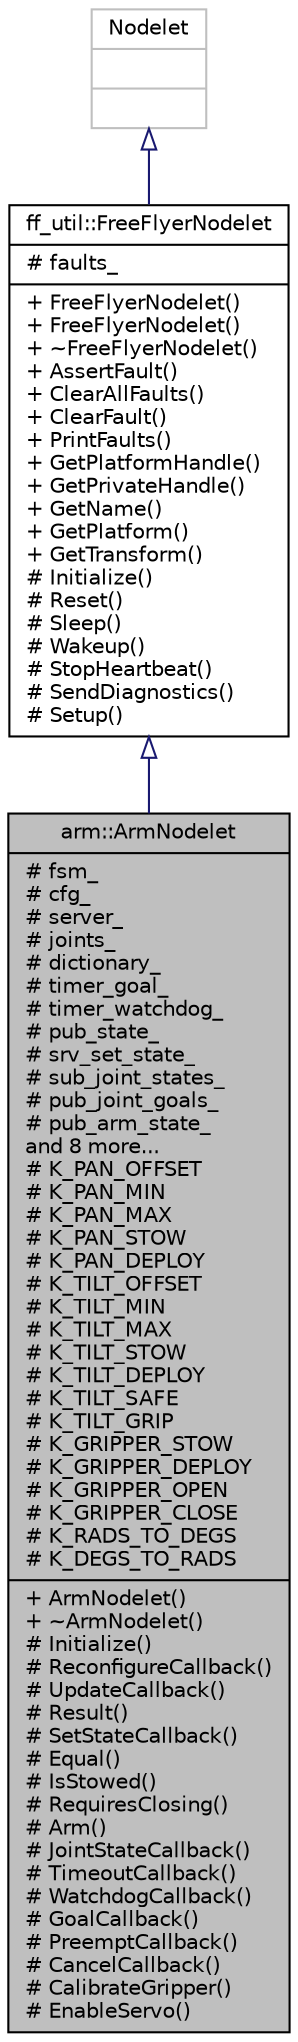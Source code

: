digraph "arm::ArmNodelet"
{
 // LATEX_PDF_SIZE
  edge [fontname="Helvetica",fontsize="10",labelfontname="Helvetica",labelfontsize="10"];
  node [fontname="Helvetica",fontsize="10",shape=record];
  Node1 [label="{arm::ArmNodelet\n|# fsm_\l# cfg_\l# server_\l# joints_\l# dictionary_\l# timer_goal_\l# timer_watchdog_\l# pub_state_\l# srv_set_state_\l# sub_joint_states_\l# pub_joint_goals_\l# pub_arm_state_\land 8 more...\l# K_PAN_OFFSET\l# K_PAN_MIN\l# K_PAN_MAX\l# K_PAN_STOW\l# K_PAN_DEPLOY\l# K_TILT_OFFSET\l# K_TILT_MIN\l# K_TILT_MAX\l# K_TILT_STOW\l# K_TILT_DEPLOY\l# K_TILT_SAFE\l# K_TILT_GRIP\l# K_GRIPPER_STOW\l# K_GRIPPER_DEPLOY\l# K_GRIPPER_OPEN\l# K_GRIPPER_CLOSE\l# K_RADS_TO_DEGS\l# K_DEGS_TO_RADS\l|+ ArmNodelet()\l+ ~ArmNodelet()\l# Initialize()\l# ReconfigureCallback()\l# UpdateCallback()\l# Result()\l# SetStateCallback()\l# Equal()\l# IsStowed()\l# RequiresClosing()\l# Arm()\l# JointStateCallback()\l# TimeoutCallback()\l# WatchdogCallback()\l# GoalCallback()\l# PreemptCallback()\l# CancelCallback()\l# CalibrateGripper()\l# EnableServo()\l}",height=0.2,width=0.4,color="black", fillcolor="grey75", style="filled", fontcolor="black",tooltip=" "];
  Node2 -> Node1 [dir="back",color="midnightblue",fontsize="10",style="solid",arrowtail="onormal",fontname="Helvetica"];
  Node2 [label="{ff_util::FreeFlyerNodelet\n|# faults_\l|+ FreeFlyerNodelet()\l+ FreeFlyerNodelet()\l+ ~FreeFlyerNodelet()\l+ AssertFault()\l+ ClearAllFaults()\l+ ClearFault()\l+ PrintFaults()\l+ GetPlatformHandle()\l+ GetPrivateHandle()\l+ GetName()\l+ GetPlatform()\l+ GetTransform()\l# Initialize()\l# Reset()\l# Sleep()\l# Wakeup()\l# StopHeartbeat()\l# SendDiagnostics()\l# Setup()\l}",height=0.2,width=0.4,color="black", fillcolor="white", style="filled",URL="$classff__util_1_1FreeFlyerNodelet.html",tooltip=" "];
  Node3 -> Node2 [dir="back",color="midnightblue",fontsize="10",style="solid",arrowtail="onormal",fontname="Helvetica"];
  Node3 [label="{Nodelet\n||}",height=0.2,width=0.4,color="grey75", fillcolor="white", style="filled",tooltip=" "];
}
